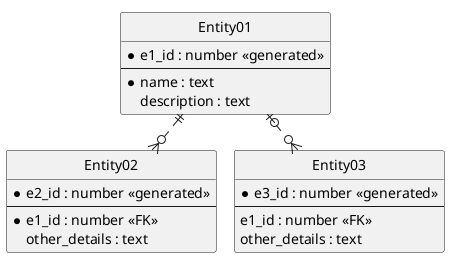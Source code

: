 @startuml
!pragma layout smetana

    ' hide the spot
    hide circle

    ' avoid problems with angled crows feet
    skinparam linetype ortho

    skinparam monochrome true

    entity "Entity01" as e01 {
        *e1_id : number <<generated>>
        --
        *name : text
        description : text
    }

    entity "Entity02" as e02 {
        *e2_id : number <<generated>>
        --
        *e1_id : number <<FK>>
        other_details : text
    }

    entity "Entity03" as e03 {
        *e3_id : number <<generated>>
        --
        e1_id : number <<FK>>
        other_details : text
    }

    e01 ||..o{ e02
    e01 |o..o{ e03

@enduml